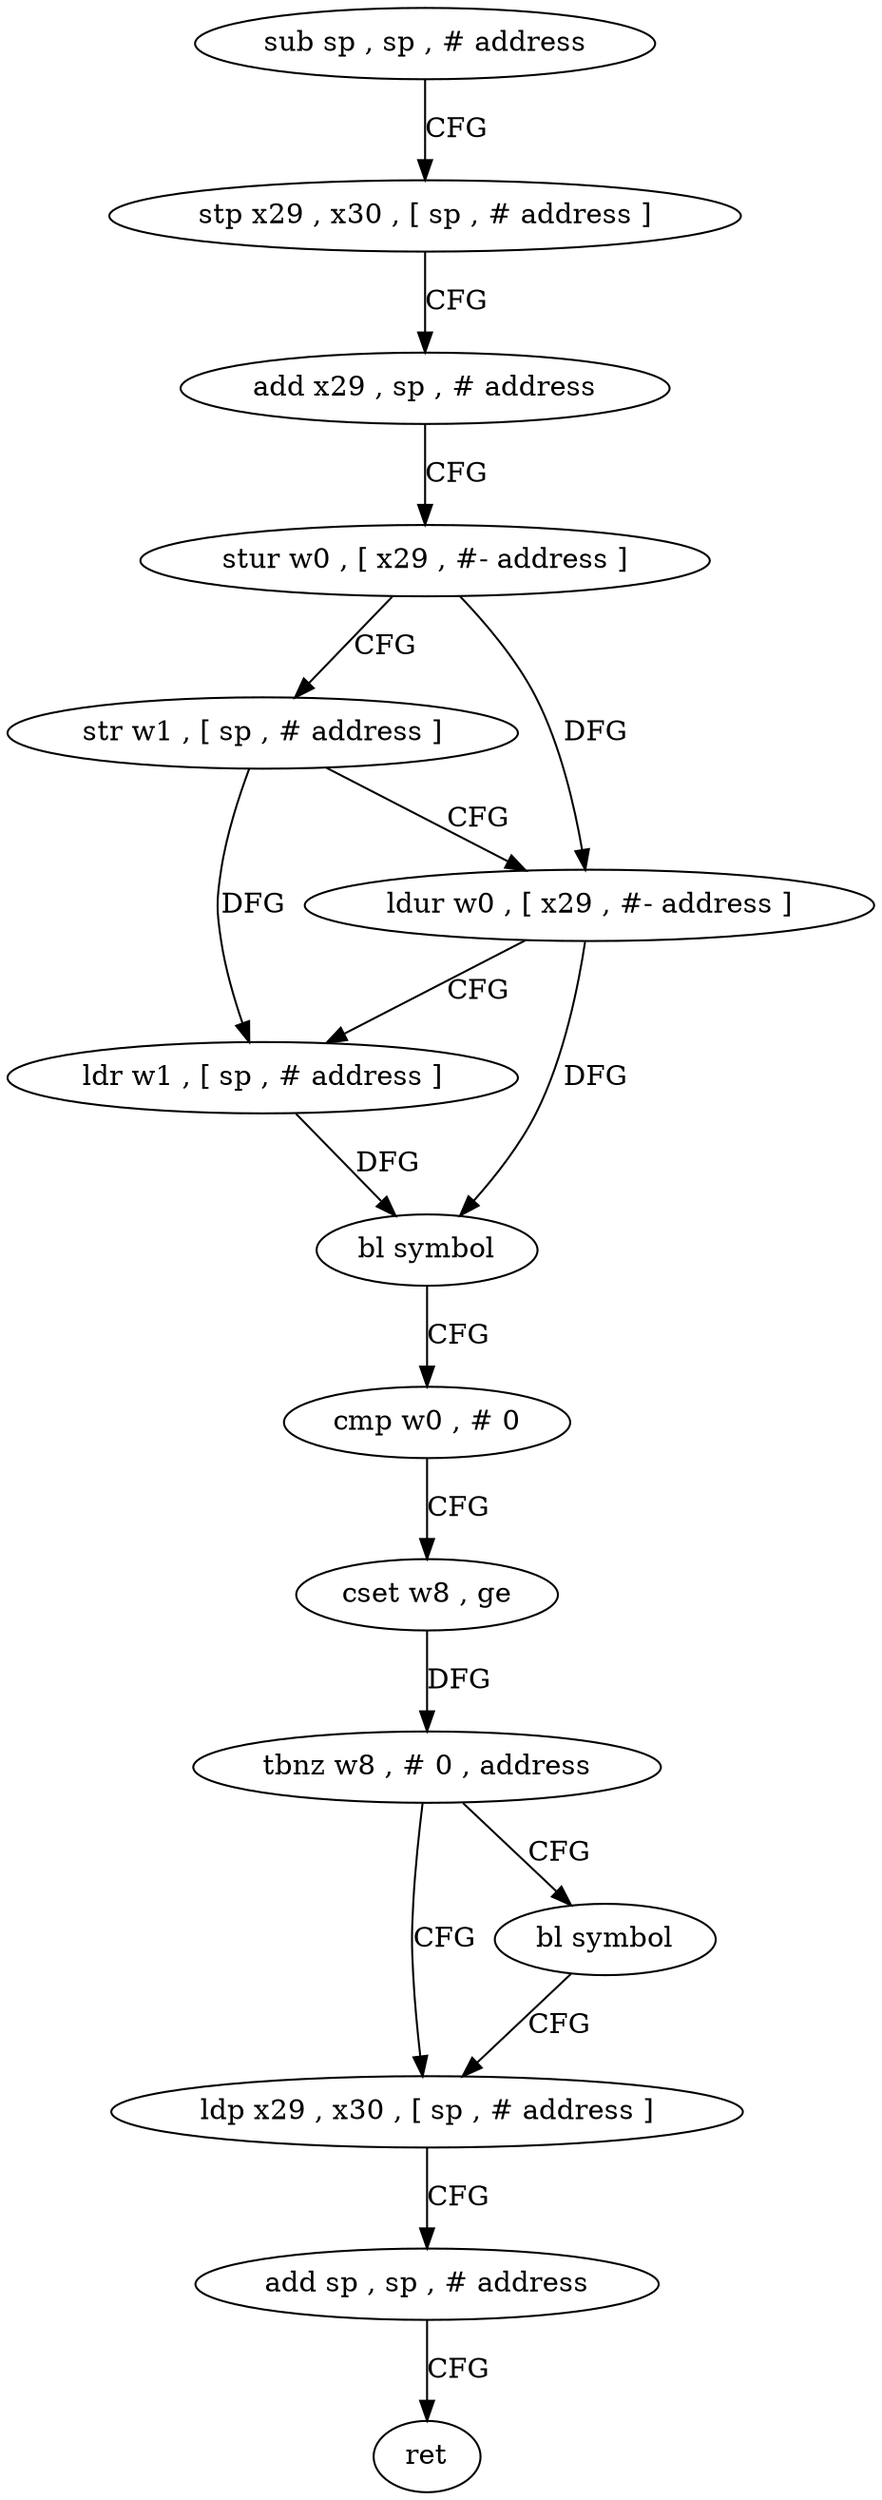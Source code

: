 digraph "func" {
"4245736" [label = "sub sp , sp , # address" ]
"4245740" [label = "stp x29 , x30 , [ sp , # address ]" ]
"4245744" [label = "add x29 , sp , # address" ]
"4245748" [label = "stur w0 , [ x29 , #- address ]" ]
"4245752" [label = "str w1 , [ sp , # address ]" ]
"4245756" [label = "ldur w0 , [ x29 , #- address ]" ]
"4245760" [label = "ldr w1 , [ sp , # address ]" ]
"4245764" [label = "bl symbol" ]
"4245768" [label = "cmp w0 , # 0" ]
"4245772" [label = "cset w8 , ge" ]
"4245776" [label = "tbnz w8 , # 0 , address" ]
"4245784" [label = "ldp x29 , x30 , [ sp , # address ]" ]
"4245780" [label = "bl symbol" ]
"4245788" [label = "add sp , sp , # address" ]
"4245792" [label = "ret" ]
"4245736" -> "4245740" [ label = "CFG" ]
"4245740" -> "4245744" [ label = "CFG" ]
"4245744" -> "4245748" [ label = "CFG" ]
"4245748" -> "4245752" [ label = "CFG" ]
"4245748" -> "4245756" [ label = "DFG" ]
"4245752" -> "4245756" [ label = "CFG" ]
"4245752" -> "4245760" [ label = "DFG" ]
"4245756" -> "4245760" [ label = "CFG" ]
"4245756" -> "4245764" [ label = "DFG" ]
"4245760" -> "4245764" [ label = "DFG" ]
"4245764" -> "4245768" [ label = "CFG" ]
"4245768" -> "4245772" [ label = "CFG" ]
"4245772" -> "4245776" [ label = "DFG" ]
"4245776" -> "4245784" [ label = "CFG" ]
"4245776" -> "4245780" [ label = "CFG" ]
"4245784" -> "4245788" [ label = "CFG" ]
"4245780" -> "4245784" [ label = "CFG" ]
"4245788" -> "4245792" [ label = "CFG" ]
}
